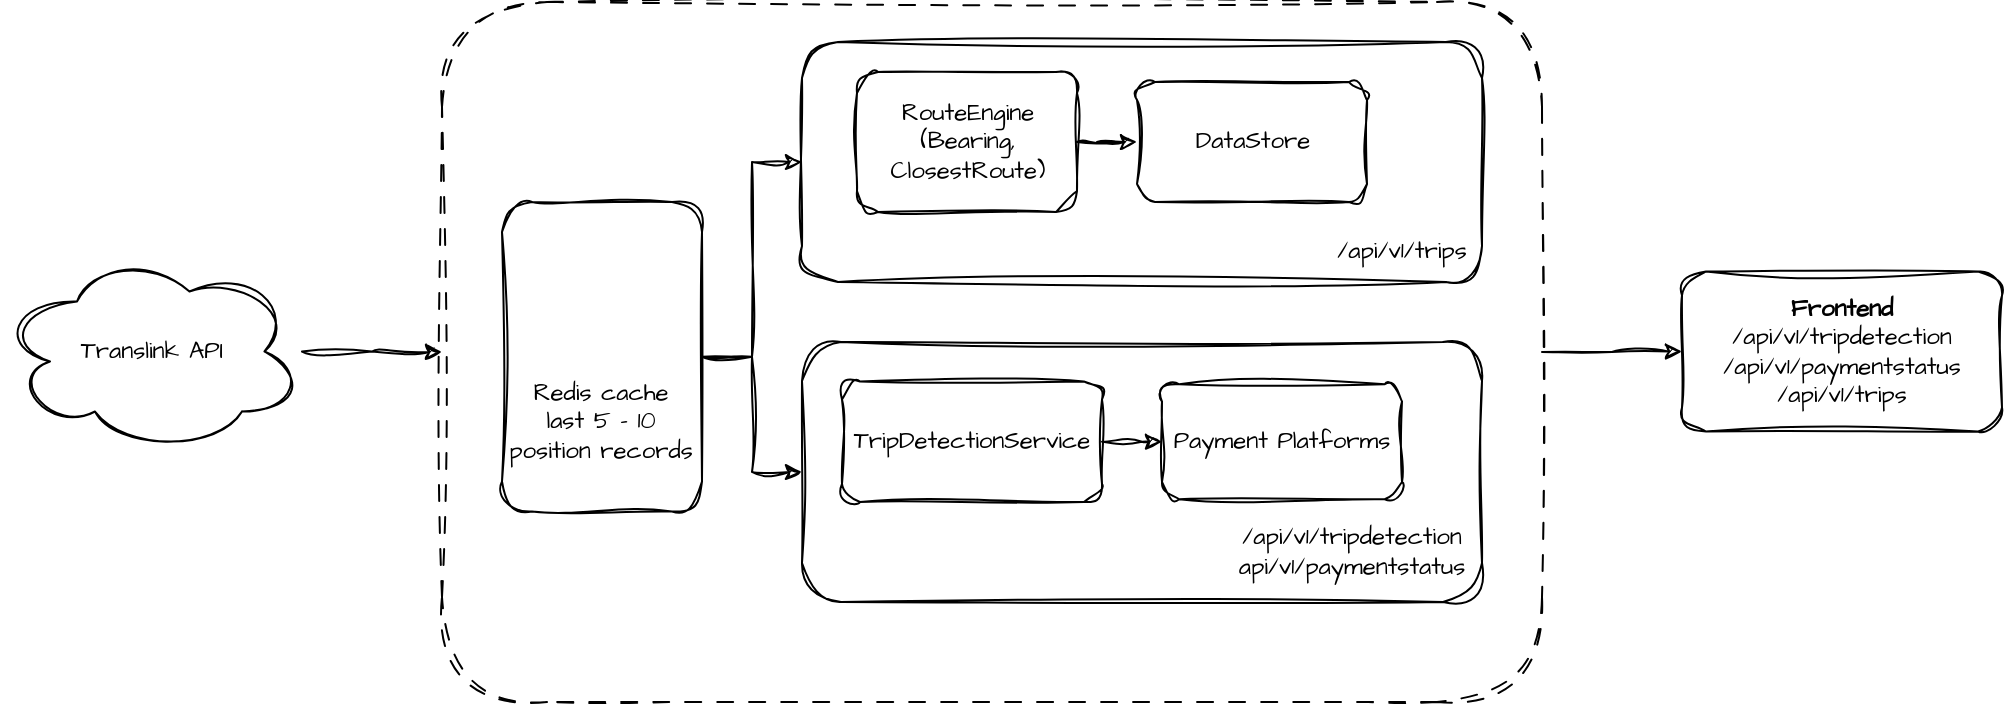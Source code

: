 <mxfile version="26.0.13">
  <diagram name="Page-1" id="VNHkenhQFBv4EGE_OukI">
    <mxGraphModel dx="954" dy="615" grid="1" gridSize="10" guides="1" tooltips="1" connect="1" arrows="1" fold="1" page="1" pageScale="1" pageWidth="1100" pageHeight="850" math="0" shadow="0">
      <root>
        <mxCell id="0" />
        <mxCell id="1" parent="0" />
        <mxCell id="4jpoqZcxRraZsBGGHd6G-45" value="" style="rounded=1;whiteSpace=wrap;html=1;sketch=1;hachureGap=4;jiggle=2;curveFitting=1;fontFamily=Architects Daughter;fontSource=https%3A%2F%2Ffonts.googleapis.com%2Fcss%3Ffamily%3DArchitects%2BDaughter;fillColor=none;dashed=1;dashPattern=8 8;" parent="1" vertex="1">
          <mxGeometry x="270" y="90" width="550" height="350" as="geometry" />
        </mxCell>
        <mxCell id="4jpoqZcxRraZsBGGHd6G-39" value="" style="rounded=1;whiteSpace=wrap;html=1;sketch=1;hachureGap=4;jiggle=2;curveFitting=1;fontFamily=Architects Daughter;fontSource=https%3A%2F%2Ffonts.googleapis.com%2Fcss%3Ffamily%3DArchitects%2BDaughter;fillColor=none;" parent="1" vertex="1">
          <mxGeometry x="450" y="260" width="340" height="130" as="geometry" />
        </mxCell>
        <mxCell id="4jpoqZcxRraZsBGGHd6G-50" style="edgeStyle=orthogonalEdgeStyle;rounded=0;sketch=1;hachureGap=4;jiggle=2;curveFitting=1;orthogonalLoop=1;jettySize=auto;html=1;exitX=1;exitY=0.5;exitDx=0;exitDy=0;entryX=0;entryY=0.5;entryDx=0;entryDy=0;fontFamily=Architects Daughter;fontSource=https%3A%2F%2Ffonts.googleapis.com%2Fcss%3Ffamily%3DArchitects%2BDaughter;" parent="1" source="4jpoqZcxRraZsBGGHd6G-33" target="4jpoqZcxRraZsBGGHd6G-36" edge="1">
          <mxGeometry relative="1" as="geometry" />
        </mxCell>
        <mxCell id="4jpoqZcxRraZsBGGHd6G-51" style="edgeStyle=orthogonalEdgeStyle;rounded=0;sketch=1;hachureGap=4;jiggle=2;curveFitting=1;orthogonalLoop=1;jettySize=auto;html=1;exitX=1;exitY=0.5;exitDx=0;exitDy=0;entryX=0;entryY=0.5;entryDx=0;entryDy=0;fontFamily=Architects Daughter;fontSource=https%3A%2F%2Ffonts.googleapis.com%2Fcss%3Ffamily%3DArchitects%2BDaughter;" parent="1" source="4jpoqZcxRraZsBGGHd6G-33" target="4jpoqZcxRraZsBGGHd6G-39" edge="1">
          <mxGeometry relative="1" as="geometry" />
        </mxCell>
        <mxCell id="4jpoqZcxRraZsBGGHd6G-33" value="" style="rounded=1;whiteSpace=wrap;html=1;sketch=1;hachureGap=4;jiggle=2;curveFitting=1;fontFamily=Architects Daughter;fontSource=https%3A%2F%2Ffonts.googleapis.com%2Fcss%3Ffamily%3DArchitects%2BDaughter;" parent="1" vertex="1">
          <mxGeometry x="300" y="190" width="100" height="154.75" as="geometry" />
        </mxCell>
        <mxCell id="4jpoqZcxRraZsBGGHd6G-47" style="edgeStyle=orthogonalEdgeStyle;rounded=0;sketch=1;hachureGap=4;jiggle=2;curveFitting=1;orthogonalLoop=1;jettySize=auto;html=1;entryX=0;entryY=0.5;entryDx=0;entryDy=0;fontFamily=Architects Daughter;fontSource=https%3A%2F%2Ffonts.googleapis.com%2Fcss%3Ffamily%3DArchitects%2BDaughter;" parent="1" source="4jpoqZcxRraZsBGGHd6G-1" target="4jpoqZcxRraZsBGGHd6G-45" edge="1">
          <mxGeometry relative="1" as="geometry" />
        </mxCell>
        <mxCell id="4jpoqZcxRraZsBGGHd6G-1" value="Translink API" style="ellipse;shape=cloud;whiteSpace=wrap;html=1;sketch=1;hachureGap=4;jiggle=2;curveFitting=1;fontFamily=Architects Daughter;fontSource=https%3A%2F%2Ffonts.googleapis.com%2Fcss%3Ffamily%3DArchitects%2BDaughter;" parent="1" vertex="1">
          <mxGeometry x="50" y="214.75" width="150" height="100" as="geometry" />
        </mxCell>
        <mxCell id="4jpoqZcxRraZsBGGHd6G-41" style="edgeStyle=orthogonalEdgeStyle;rounded=0;sketch=1;hachureGap=4;jiggle=2;curveFitting=1;orthogonalLoop=1;jettySize=auto;html=1;exitX=1;exitY=0.5;exitDx=0;exitDy=0;fontFamily=Architects Daughter;fontSource=https%3A%2F%2Ffonts.googleapis.com%2Fcss%3Ffamily%3DArchitects%2BDaughter;" parent="1" source="4jpoqZcxRraZsBGGHd6G-11" target="4jpoqZcxRraZsBGGHd6G-13" edge="1">
          <mxGeometry relative="1" as="geometry" />
        </mxCell>
        <mxCell id="4jpoqZcxRraZsBGGHd6G-11" value="TripDetectionService" style="rounded=1;whiteSpace=wrap;html=1;sketch=1;hachureGap=4;jiggle=2;curveFitting=1;fontFamily=Architects Daughter;fontSource=https%3A%2F%2Ffonts.googleapis.com%2Fcss%3Ffamily%3DArchitects%2BDaughter;" parent="1" vertex="1">
          <mxGeometry x="470" y="279.75" width="130" height="60.25" as="geometry" />
        </mxCell>
        <mxCell id="4jpoqZcxRraZsBGGHd6G-13" value="Payment Platforms" style="rounded=1;whiteSpace=wrap;html=1;sketch=1;hachureGap=4;jiggle=2;curveFitting=1;fontFamily=Architects Daughter;fontSource=https%3A%2F%2Ffonts.googleapis.com%2Fcss%3Ffamily%3DArchitects%2BDaughter;" parent="1" vertex="1">
          <mxGeometry x="630" y="281.12" width="120" height="57.5" as="geometry" />
        </mxCell>
        <mxCell id="4jpoqZcxRraZsBGGHd6G-26" value="" style="group" parent="1" vertex="1" connectable="0">
          <mxGeometry x="299.39" y="214.75" width="120" height="160" as="geometry" />
        </mxCell>
        <mxCell id="4jpoqZcxRraZsBGGHd6G-2" value="" style="shape=image;verticalLabelPosition=bottom;labelBackgroundColor=default;verticalAlign=top;aspect=fixed;imageAspect=0;image=https://www.stackery.io/assets/images/posts/redis-cache-cluster-support/featured.svg;" parent="4jpoqZcxRraZsBGGHd6G-26" vertex="1">
          <mxGeometry x="20.91" width="58.78" height="50.5" as="geometry" />
        </mxCell>
        <mxCell id="4jpoqZcxRraZsBGGHd6G-3" value="Redis cache&lt;div&gt;last 5 - 10 position records&lt;/div&gt;" style="text;html=1;align=center;verticalAlign=middle;whiteSpace=wrap;rounded=0;fontFamily=Architects Daughter;fontSource=https%3A%2F%2Ffonts.googleapis.com%2Fcss%3Ffamily%3DArchitects%2BDaughter;" parent="4jpoqZcxRraZsBGGHd6G-26" vertex="1">
          <mxGeometry y="65.25" width="100.61" height="40" as="geometry" />
        </mxCell>
        <mxCell id="4jpoqZcxRraZsBGGHd6G-30" value="&lt;b&gt;Frontend&lt;/b&gt;&lt;div&gt;/api/v1/tripdetection&lt;/div&gt;&lt;div&gt;/api/v1/paymentstatus&lt;/div&gt;&lt;div&gt;/api/v1/trips&lt;/div&gt;" style="rounded=1;whiteSpace=wrap;html=1;sketch=1;hachureGap=4;jiggle=2;curveFitting=1;fontFamily=Architects Daughter;fontSource=https%3A%2F%2Ffonts.googleapis.com%2Fcss%3Ffamily%3DArchitects%2BDaughter;" parent="1" vertex="1">
          <mxGeometry x="890" y="224.75" width="160" height="80" as="geometry" />
        </mxCell>
        <mxCell id="4jpoqZcxRraZsBGGHd6G-36" value="" style="rounded=1;whiteSpace=wrap;html=1;sketch=1;hachureGap=4;jiggle=2;curveFitting=1;fontFamily=Architects Daughter;fontSource=https%3A%2F%2Ffonts.googleapis.com%2Fcss%3Ffamily%3DArchitects%2BDaughter;fillColor=none;" parent="1" vertex="1">
          <mxGeometry x="450" y="110" width="340" height="120" as="geometry" />
        </mxCell>
        <mxCell id="4jpoqZcxRraZsBGGHd6G-42" value="" style="edgeStyle=orthogonalEdgeStyle;rounded=0;sketch=1;hachureGap=4;jiggle=2;curveFitting=1;orthogonalLoop=1;jettySize=auto;html=1;fontFamily=Architects Daughter;fontSource=https%3A%2F%2Ffonts.googleapis.com%2Fcss%3Ffamily%3DArchitects%2BDaughter;" parent="1" source="4jpoqZcxRraZsBGGHd6G-15" target="4jpoqZcxRraZsBGGHd6G-16" edge="1">
          <mxGeometry relative="1" as="geometry" />
        </mxCell>
        <mxCell id="4jpoqZcxRraZsBGGHd6G-15" value="RouteEngine&lt;div&gt;(Bearing, ClosestRoute)&lt;/div&gt;" style="rounded=1;whiteSpace=wrap;html=1;sketch=1;hachureGap=4;jiggle=2;curveFitting=1;fontFamily=Architects Daughter;fontSource=https%3A%2F%2Ffonts.googleapis.com%2Fcss%3Ffamily%3DArchitects%2BDaughter;" parent="1" vertex="1">
          <mxGeometry x="477.5" y="125" width="110" height="70" as="geometry" />
        </mxCell>
        <mxCell id="4jpoqZcxRraZsBGGHd6G-16" value="DataStore" style="rounded=1;whiteSpace=wrap;html=1;sketch=1;hachureGap=4;jiggle=2;curveFitting=1;fontFamily=Architects Daughter;fontSource=https%3A%2F%2Ffonts.googleapis.com%2Fcss%3Ffamily%3DArchitects%2BDaughter;" parent="1" vertex="1">
          <mxGeometry x="617.5" y="130" width="115" height="60" as="geometry" />
        </mxCell>
        <mxCell id="4jpoqZcxRraZsBGGHd6G-43" value="/api/v1/trips" style="text;html=1;align=center;verticalAlign=middle;whiteSpace=wrap;rounded=0;fontFamily=Architects Daughter;fontSource=https%3A%2F%2Ffonts.googleapis.com%2Fcss%3Ffamily%3DArchitects%2BDaughter;" parent="1" vertex="1">
          <mxGeometry x="720" y="200" width="60" height="30" as="geometry" />
        </mxCell>
        <mxCell id="4jpoqZcxRraZsBGGHd6G-44" value="/api/v1/tripdetection&lt;div&gt;api/v1/paymentstatus&lt;/div&gt;" style="text;html=1;align=center;verticalAlign=middle;whiteSpace=wrap;rounded=0;fontFamily=Architects Daughter;fontSource=https%3A%2F%2Ffonts.googleapis.com%2Fcss%3Ffamily%3DArchitects%2BDaughter;" parent="1" vertex="1">
          <mxGeometry x="660" y="350" width="130" height="30" as="geometry" />
        </mxCell>
        <mxCell id="4jpoqZcxRraZsBGGHd6G-49" style="edgeStyle=orthogonalEdgeStyle;rounded=0;sketch=1;hachureGap=4;jiggle=2;curveFitting=1;orthogonalLoop=1;jettySize=auto;html=1;entryX=0;entryY=0.5;entryDx=0;entryDy=0;fontFamily=Architects Daughter;fontSource=https%3A%2F%2Ffonts.googleapis.com%2Fcss%3Ffamily%3DArchitects%2BDaughter;" parent="1" source="4jpoqZcxRraZsBGGHd6G-45" target="4jpoqZcxRraZsBGGHd6G-30" edge="1">
          <mxGeometry relative="1" as="geometry" />
        </mxCell>
        <mxCell id="4jpoqZcxRraZsBGGHd6G-48" value="" style="shape=image;verticalLabelPosition=bottom;labelBackgroundColor=default;verticalAlign=top;aspect=fixed;imageAspect=0;image=https://logos-world.net/wp-content/uploads/2021/02/Docker-Logo.png;clipPath=inset(21.6% 0% 15.68% 0%);" parent="1" vertex="1">
          <mxGeometry x="286.79" y="390" width="113.21" height="40" as="geometry" />
        </mxCell>
      </root>
    </mxGraphModel>
  </diagram>
</mxfile>
